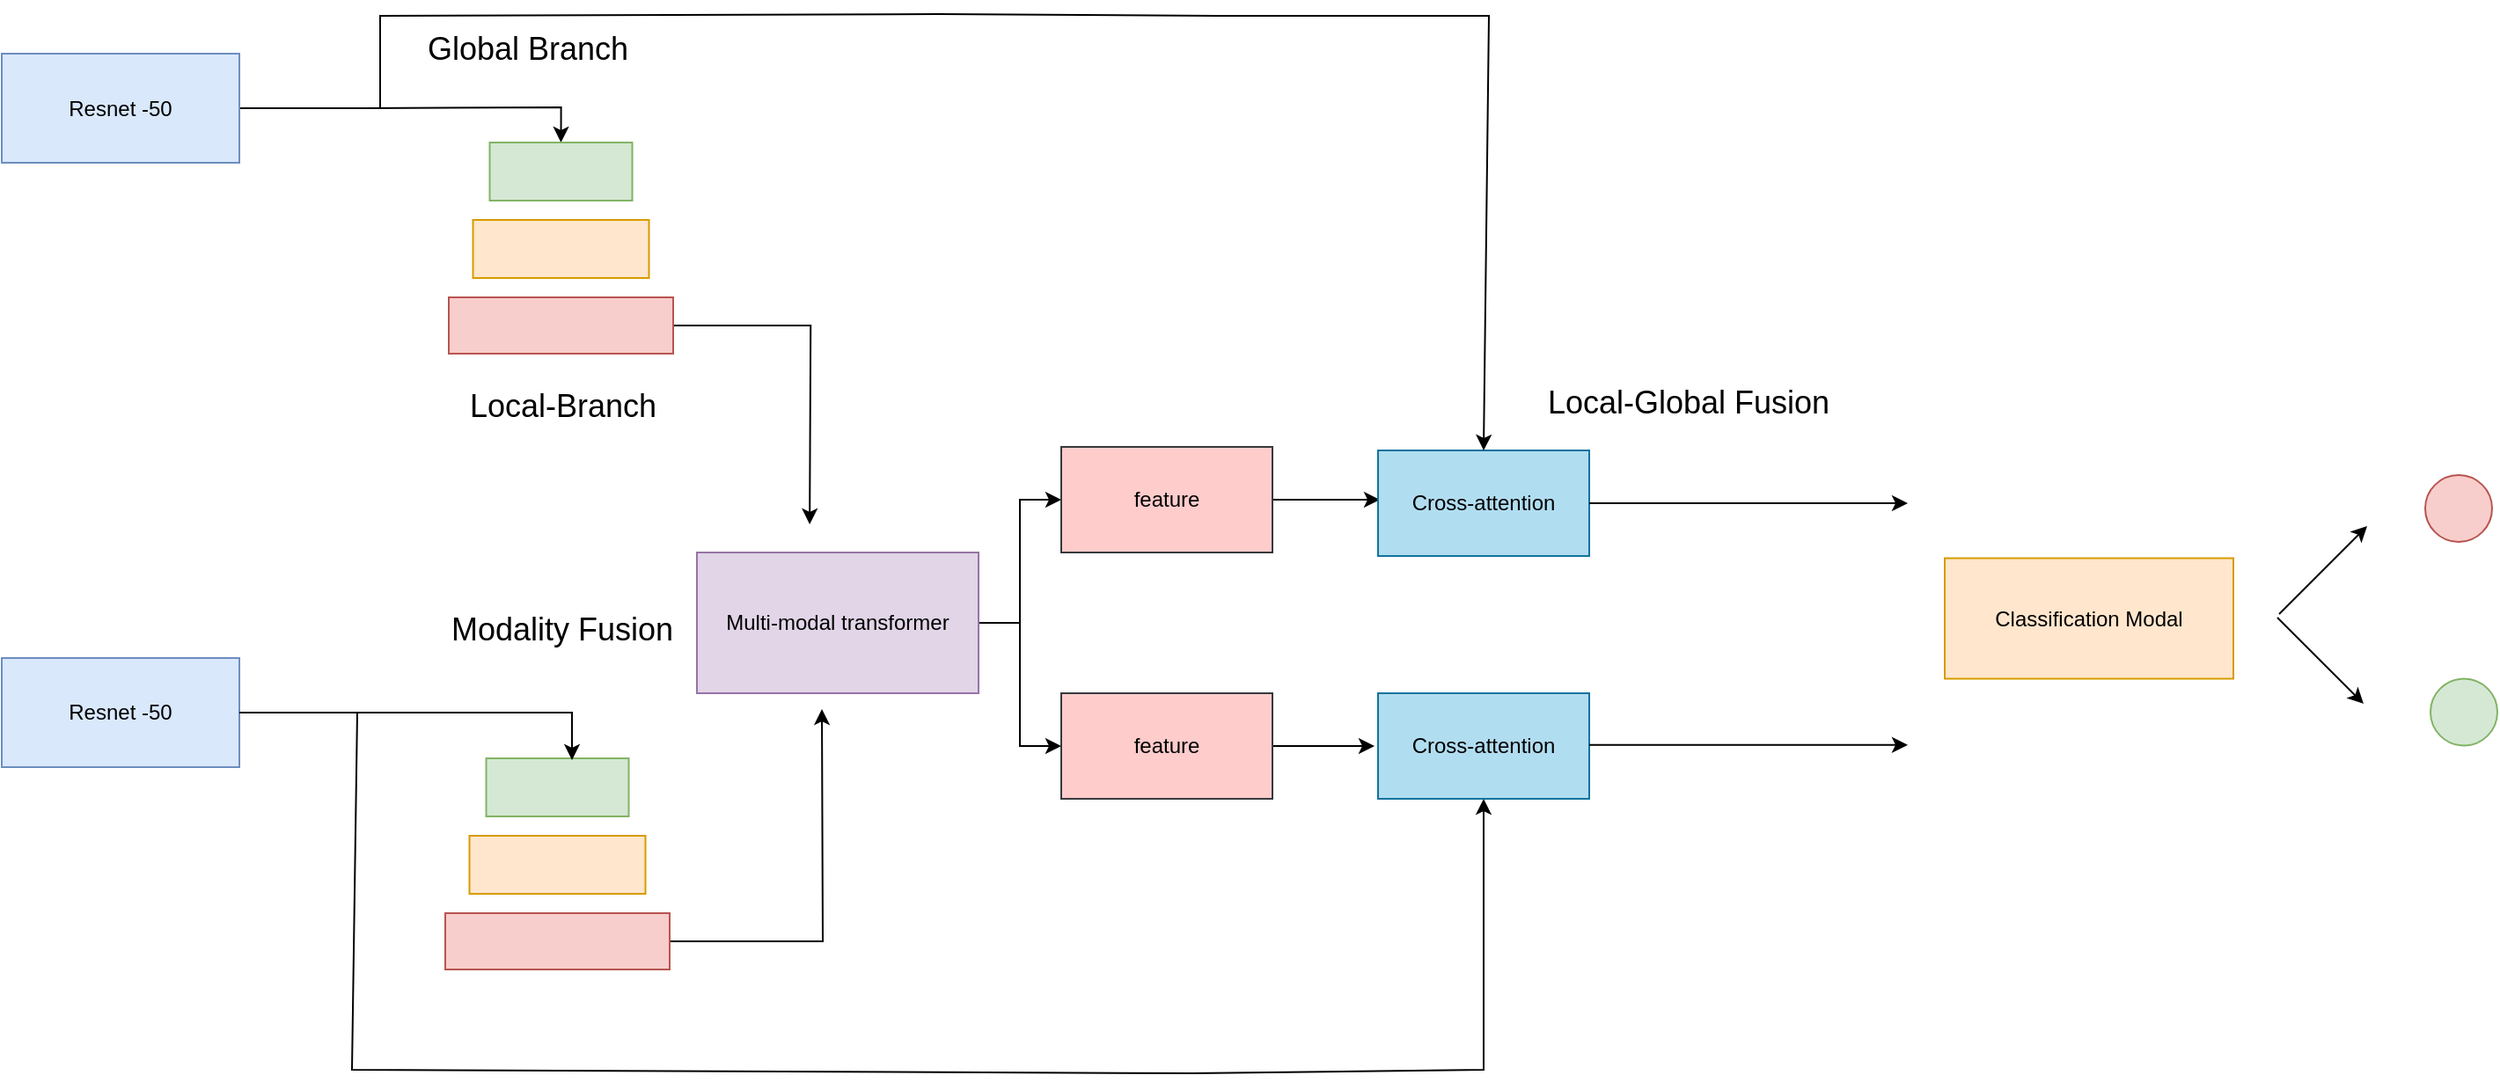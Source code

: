 <mxfile version="24.4.6" type="github">
  <diagram name="第 1 页" id="aLqEeqeL4Rd8iBHf02Ho">
    <mxGraphModel dx="1687" dy="889" grid="0" gridSize="10" guides="1" tooltips="1" connect="1" arrows="1" fold="1" page="1" pageScale="1" pageWidth="827" pageHeight="1169" math="0" shadow="0">
      <root>
        <mxCell id="0" />
        <mxCell id="1" parent="0" />
        <mxCell id="JOVW4C9xX3hWux2VZVAg-11" style="edgeStyle=orthogonalEdgeStyle;rounded=0;orthogonalLoop=1;jettySize=auto;html=1;entryX=0.5;entryY=0;entryDx=0;entryDy=0;" parent="1" source="JOVW4C9xX3hWux2VZVAg-1" target="JOVW4C9xX3hWux2VZVAg-7" edge="1">
          <mxGeometry relative="1" as="geometry" />
        </mxCell>
        <mxCell id="JOVW4C9xX3hWux2VZVAg-1" value="Resnet -50" style="rounded=0;whiteSpace=wrap;html=1;fillColor=#dae8fc;strokeColor=#6c8ebf;" parent="1" vertex="1">
          <mxGeometry x="105" y="41.5" width="135" height="62" as="geometry" />
        </mxCell>
        <mxCell id="JOVW4C9xX3hWux2VZVAg-2" value="Resnet -50" style="rounded=0;whiteSpace=wrap;html=1;fillColor=#dae8fc;strokeColor=#6c8ebf;" parent="1" vertex="1">
          <mxGeometry x="105" y="385" width="135" height="62" as="geometry" />
        </mxCell>
        <mxCell id="JOVW4C9xX3hWux2VZVAg-4" value="" style="rounded=0;whiteSpace=wrap;html=1;fillColor=#d5e8d4;strokeColor=#82b366;" parent="1" vertex="1">
          <mxGeometry x="380.25" y="442" width="81" height="33" as="geometry" />
        </mxCell>
        <mxCell id="JOVW4C9xX3hWux2VZVAg-5" value="" style="rounded=0;whiteSpace=wrap;html=1;fillColor=#ffe6cc;strokeColor=#d79b00;" parent="1" vertex="1">
          <mxGeometry x="370.75" y="486" width="100" height="33" as="geometry" />
        </mxCell>
        <mxCell id="JOVW4C9xX3hWux2VZVAg-14" style="edgeStyle=orthogonalEdgeStyle;rounded=0;orthogonalLoop=1;jettySize=auto;html=1;exitX=1;exitY=0.5;exitDx=0;exitDy=0;" parent="1" source="JOVW4C9xX3hWux2VZVAg-6" edge="1">
          <mxGeometry relative="1" as="geometry">
            <mxPoint x="571" y="414" as="targetPoint" />
          </mxGeometry>
        </mxCell>
        <mxCell id="JOVW4C9xX3hWux2VZVAg-6" value="" style="rounded=0;whiteSpace=wrap;html=1;fillColor=#f8cecc;strokeColor=#b85450;" parent="1" vertex="1">
          <mxGeometry x="357" y="530" width="127.5" height="32" as="geometry" />
        </mxCell>
        <mxCell id="JOVW4C9xX3hWux2VZVAg-7" value="" style="rounded=0;whiteSpace=wrap;html=1;fillColor=#d5e8d4;strokeColor=#82b366;" parent="1" vertex="1">
          <mxGeometry x="382.25" y="92" width="81" height="33" as="geometry" />
        </mxCell>
        <mxCell id="JOVW4C9xX3hWux2VZVAg-8" value="" style="rounded=0;whiteSpace=wrap;html=1;fillColor=#ffe6cc;strokeColor=#d79b00;" parent="1" vertex="1">
          <mxGeometry x="372.75" y="136" width="100" height="33" as="geometry" />
        </mxCell>
        <mxCell id="JOVW4C9xX3hWux2VZVAg-13" style="edgeStyle=orthogonalEdgeStyle;rounded=0;orthogonalLoop=1;jettySize=auto;html=1;exitX=1;exitY=0.5;exitDx=0;exitDy=0;" parent="1" source="JOVW4C9xX3hWux2VZVAg-9" edge="1">
          <mxGeometry relative="1" as="geometry">
            <mxPoint x="564.059" y="309" as="targetPoint" />
          </mxGeometry>
        </mxCell>
        <mxCell id="JOVW4C9xX3hWux2VZVAg-9" value="" style="rounded=0;whiteSpace=wrap;html=1;fillColor=#f8cecc;strokeColor=#b85450;" parent="1" vertex="1">
          <mxGeometry x="359" y="180" width="127.5" height="32" as="geometry" />
        </mxCell>
        <mxCell id="JOVW4C9xX3hWux2VZVAg-12" style="edgeStyle=orthogonalEdgeStyle;rounded=0;orthogonalLoop=1;jettySize=auto;html=1;exitX=1;exitY=0.5;exitDx=0;exitDy=0;entryX=0.602;entryY=0.03;entryDx=0;entryDy=0;entryPerimeter=0;" parent="1" source="JOVW4C9xX3hWux2VZVAg-2" target="JOVW4C9xX3hWux2VZVAg-4" edge="1">
          <mxGeometry relative="1" as="geometry" />
        </mxCell>
        <mxCell id="JOVW4C9xX3hWux2VZVAg-19" style="edgeStyle=orthogonalEdgeStyle;rounded=0;orthogonalLoop=1;jettySize=auto;html=1;exitX=1;exitY=0.5;exitDx=0;exitDy=0;entryX=0;entryY=0.5;entryDx=0;entryDy=0;" parent="1" source="JOVW4C9xX3hWux2VZVAg-15" target="JOVW4C9xX3hWux2VZVAg-16" edge="1">
          <mxGeometry relative="1" as="geometry" />
        </mxCell>
        <mxCell id="JOVW4C9xX3hWux2VZVAg-20" style="edgeStyle=orthogonalEdgeStyle;rounded=0;orthogonalLoop=1;jettySize=auto;html=1;exitX=1;exitY=0.5;exitDx=0;exitDy=0;" parent="1" source="JOVW4C9xX3hWux2VZVAg-15" target="JOVW4C9xX3hWux2VZVAg-18" edge="1">
          <mxGeometry relative="1" as="geometry" />
        </mxCell>
        <mxCell id="JOVW4C9xX3hWux2VZVAg-15" value="Multi-modal transformer" style="rounded=0;whiteSpace=wrap;html=1;fillColor=#e1d5e7;strokeColor=#9673a6;" parent="1" vertex="1">
          <mxGeometry x="500" y="325" width="160" height="80" as="geometry" />
        </mxCell>
        <mxCell id="JOVW4C9xX3hWux2VZVAg-24" style="edgeStyle=orthogonalEdgeStyle;rounded=0;orthogonalLoop=1;jettySize=auto;html=1;exitX=1;exitY=0.5;exitDx=0;exitDy=0;" parent="1" source="JOVW4C9xX3hWux2VZVAg-16" edge="1">
          <mxGeometry relative="1" as="geometry">
            <mxPoint x="888" y="295" as="targetPoint" />
          </mxGeometry>
        </mxCell>
        <mxCell id="JOVW4C9xX3hWux2VZVAg-16" value="feature" style="rounded=0;whiteSpace=wrap;html=1;fillColor=#ffcccc;strokeColor=#36393d;" parent="1" vertex="1">
          <mxGeometry x="707" y="265" width="120" height="60" as="geometry" />
        </mxCell>
        <mxCell id="JOVW4C9xX3hWux2VZVAg-17" value="" style="endArrow=classic;html=1;rounded=0;entryX=0.5;entryY=1;entryDx=0;entryDy=0;" parent="1" target="JOVW4C9xX3hWux2VZVAg-22" edge="1">
          <mxGeometry width="50" height="50" relative="1" as="geometry">
            <mxPoint x="307" y="416" as="sourcePoint" />
            <mxPoint x="903" y="477" as="targetPoint" />
            <Array as="points">
              <mxPoint x="304" y="619" />
              <mxPoint x="782" y="621" />
              <mxPoint x="947" y="619" />
            </Array>
          </mxGeometry>
        </mxCell>
        <mxCell id="JOVW4C9xX3hWux2VZVAg-21" style="edgeStyle=orthogonalEdgeStyle;rounded=0;orthogonalLoop=1;jettySize=auto;html=1;exitX=1;exitY=0.5;exitDx=0;exitDy=0;" parent="1" source="JOVW4C9xX3hWux2VZVAg-18" edge="1">
          <mxGeometry relative="1" as="geometry">
            <mxPoint x="885" y="435" as="targetPoint" />
          </mxGeometry>
        </mxCell>
        <mxCell id="JOVW4C9xX3hWux2VZVAg-18" value="feature" style="rounded=0;whiteSpace=wrap;html=1;fillColor=#ffcccc;strokeColor=#36393d;" parent="1" vertex="1">
          <mxGeometry x="707" y="405" width="120" height="60" as="geometry" />
        </mxCell>
        <mxCell id="JOVW4C9xX3hWux2VZVAg-22" value="Cross-attention" style="whiteSpace=wrap;html=1;fillColor=#b1ddf0;strokeColor=#10739e;" parent="1" vertex="1">
          <mxGeometry x="887" y="405" width="120" height="60" as="geometry" />
        </mxCell>
        <mxCell id="JOVW4C9xX3hWux2VZVAg-26" value="Cross-attention" style="whiteSpace=wrap;html=1;fillColor=#b1ddf0;strokeColor=#10739e;" parent="1" vertex="1">
          <mxGeometry x="887" y="267" width="120" height="60" as="geometry" />
        </mxCell>
        <mxCell id="JOVW4C9xX3hWux2VZVAg-27" value="" style="endArrow=classic;html=1;rounded=0;entryX=0.5;entryY=0;entryDx=0;entryDy=0;" parent="1" target="JOVW4C9xX3hWux2VZVAg-26" edge="1">
          <mxGeometry width="50" height="50" relative="1" as="geometry">
            <mxPoint x="320" y="72" as="sourcePoint" />
            <mxPoint x="753" y="364" as="targetPoint" />
            <Array as="points">
              <mxPoint x="320" y="20" />
              <mxPoint x="637" y="19" />
              <mxPoint x="796" y="20" />
              <mxPoint x="950" y="20" />
            </Array>
          </mxGeometry>
        </mxCell>
        <mxCell id="JOVW4C9xX3hWux2VZVAg-28" value="&lt;font style=&quot;font-size: 18px;&quot;&gt;Local-Branch&lt;/font&gt;" style="text;html=1;align=center;verticalAlign=middle;whiteSpace=wrap;rounded=0;" parent="1" vertex="1">
          <mxGeometry x="360.5" y="223" width="126" height="37" as="geometry" />
        </mxCell>
        <mxCell id="JOVW4C9xX3hWux2VZVAg-29" value="&lt;font style=&quot;font-size: 18px;&quot;&gt;Global Branch&lt;/font&gt;" style="text;html=1;align=center;verticalAlign=middle;whiteSpace=wrap;rounded=0;" parent="1" vertex="1">
          <mxGeometry x="320.5" y="16" width="166" height="45" as="geometry" />
        </mxCell>
        <mxCell id="JOVW4C9xX3hWux2VZVAg-31" value="&lt;font style=&quot;font-size: 18px;&quot;&gt;Modality Fusion&lt;/font&gt;" style="text;html=1;align=center;verticalAlign=middle;resizable=0;points=[];autosize=1;strokeColor=none;fillColor=none;" parent="1" vertex="1">
          <mxGeometry x="350.75" y="352" width="144" height="33" as="geometry" />
        </mxCell>
        <mxCell id="JOVW4C9xX3hWux2VZVAg-32" value="" style="endArrow=classic;html=1;rounded=0;exitX=1;exitY=0.5;exitDx=0;exitDy=0;" parent="1" source="JOVW4C9xX3hWux2VZVAg-26" edge="1">
          <mxGeometry width="50" height="50" relative="1" as="geometry">
            <mxPoint x="814" y="394" as="sourcePoint" />
            <mxPoint x="1188" y="297" as="targetPoint" />
          </mxGeometry>
        </mxCell>
        <mxCell id="JOVW4C9xX3hWux2VZVAg-33" value="" style="endArrow=classic;html=1;rounded=0;exitX=1;exitY=0.5;exitDx=0;exitDy=0;" parent="1" edge="1">
          <mxGeometry width="50" height="50" relative="1" as="geometry">
            <mxPoint x="1007" y="434.41" as="sourcePoint" />
            <mxPoint x="1188" y="434.41" as="targetPoint" />
          </mxGeometry>
        </mxCell>
        <mxCell id="JOVW4C9xX3hWux2VZVAg-34" value="&lt;font style=&quot;font-size: 12px;&quot;&gt;Classification Modal&lt;/font&gt;" style="whiteSpace=wrap;html=1;fillColor=#ffe6cc;strokeColor=#d79b00;" parent="1" vertex="1">
          <mxGeometry x="1209" y="328.25" width="164" height="68.5" as="geometry" />
        </mxCell>
        <mxCell id="JOVW4C9xX3hWux2VZVAg-35" value="" style="endArrow=classic;html=1;rounded=0;" parent="1" edge="1">
          <mxGeometry width="50" height="50" relative="1" as="geometry">
            <mxPoint x="1399" y="360" as="sourcePoint" />
            <mxPoint x="1449" y="310" as="targetPoint" />
          </mxGeometry>
        </mxCell>
        <mxCell id="JOVW4C9xX3hWux2VZVAg-36" value="" style="endArrow=classic;html=1;rounded=0;" parent="1" edge="1">
          <mxGeometry width="50" height="50" relative="1" as="geometry">
            <mxPoint x="1398" y="362" as="sourcePoint" />
            <mxPoint x="1447" y="411" as="targetPoint" />
          </mxGeometry>
        </mxCell>
        <mxCell id="JOVW4C9xX3hWux2VZVAg-37" value="" style="ellipse;whiteSpace=wrap;html=1;aspect=fixed;fillColor=#f8cecc;strokeColor=#b85450;" parent="1" vertex="1">
          <mxGeometry x="1482" y="281" width="38" height="38" as="geometry" />
        </mxCell>
        <mxCell id="JOVW4C9xX3hWux2VZVAg-38" value="" style="ellipse;whiteSpace=wrap;html=1;aspect=fixed;fillColor=#d5e8d4;strokeColor=#82b366;" parent="1" vertex="1">
          <mxGeometry x="1485" y="396.75" width="38" height="38" as="geometry" />
        </mxCell>
        <mxCell id="JOVW4C9xX3hWux2VZVAg-40" value="&lt;font style=&quot;font-size: 18px;&quot;&gt;Local-Global Fusion&lt;/font&gt;" style="text;html=1;align=center;verticalAlign=middle;resizable=0;points=[];autosize=1;strokeColor=none;fillColor=none;" parent="1" vertex="1">
          <mxGeometry x="974" y="223" width="178" height="33" as="geometry" />
        </mxCell>
      </root>
    </mxGraphModel>
  </diagram>
</mxfile>
